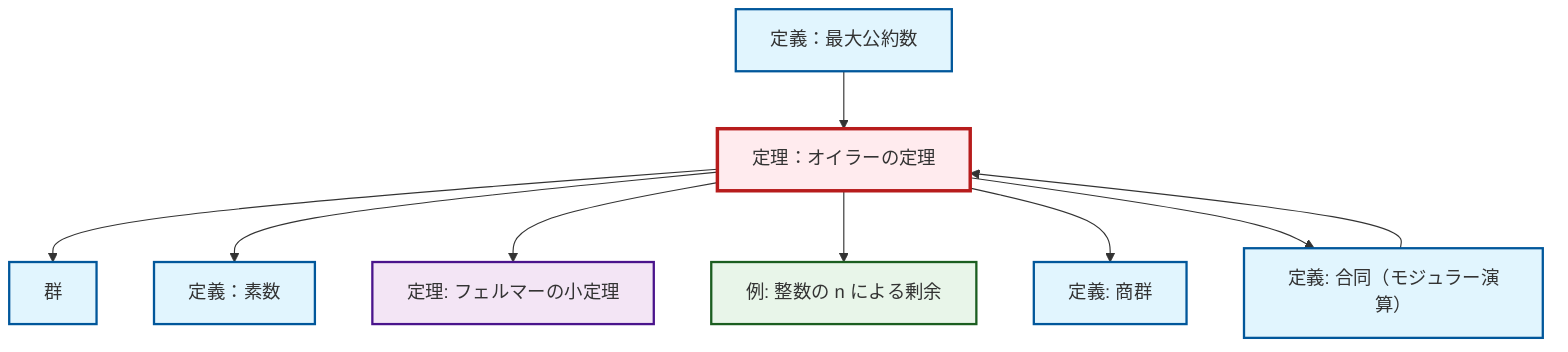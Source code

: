 graph TD
    classDef definition fill:#e1f5fe,stroke:#01579b,stroke-width:2px
    classDef theorem fill:#f3e5f5,stroke:#4a148c,stroke-width:2px
    classDef axiom fill:#fff3e0,stroke:#e65100,stroke-width:2px
    classDef example fill:#e8f5e9,stroke:#1b5e20,stroke-width:2px
    classDef current fill:#ffebee,stroke:#b71c1c,stroke-width:3px
    thm-fermat-little["定理: フェルマーの小定理"]:::theorem
    def-quotient-group["定義: 商群"]:::definition
    thm-euler["定理：オイラーの定理"]:::theorem
    def-congruence["定義: 合同（モジュラー演算）"]:::definition
    ex-quotient-integers-mod-n["例: 整数の n による剰余"]:::example
    def-prime["定義：素数"]:::definition
    def-group["群"]:::definition
    def-gcd["定義：最大公約数"]:::definition
    thm-euler --> def-group
    def-congruence --> thm-euler
    def-gcd --> thm-euler
    thm-euler --> def-prime
    thm-euler --> thm-fermat-little
    thm-euler --> ex-quotient-integers-mod-n
    thm-euler --> def-quotient-group
    thm-euler --> def-congruence
    class thm-euler current